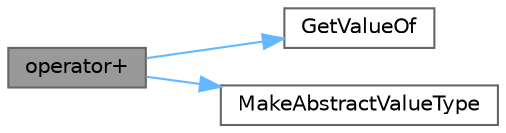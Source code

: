 digraph "operator+"
{
 // LATEX_PDF_SIZE
  bgcolor="transparent";
  edge [fontname=Helvetica,fontsize=10,labelfontname=Helvetica,labelfontsize=10];
  node [fontname=Helvetica,fontsize=10,shape=box,height=0.2,width=0.4];
  rankdir="LR";
  Node1 [id="Node000001",label="operator+",height=0.2,width=0.4,color="gray40", fillcolor="grey60", style="filled", fontcolor="black",tooltip=" "];
  Node1 -> Node2 [id="edge1_Node000001_Node000002",color="steelblue1",style="solid",tooltip=" "];
  Node2 [id="Node000002",label="GetValueOf",height=0.2,width=0.4,color="grey40", fillcolor="white", style="filled",URL="$test__blocked__range3d_8cpp.html#a7b7c7ead6b58831414a58a2478ab36cb",tooltip=" "];
  Node1 -> Node3 [id="edge2_Node000001_Node000003",color="steelblue1",style="solid",tooltip=" "];
  Node3 [id="Node000003",label="MakeAbstractValueType",height=0.2,width=0.4,color="grey40", fillcolor="white", style="filled",URL="$test__blocked__range3d_8cpp.html#ae8adf12843ca82a3e6147dc8ec09b797",tooltip=" "];
}
